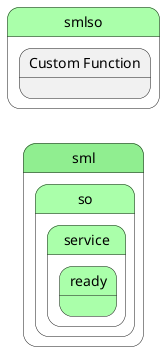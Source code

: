 @startuml
left to right direction


state "sml" as sml #lightgreen {
state "so" as smlso #aaffaa {
}
}


state "smlso" as pstatename #aaffaa {
    state "Custom Function" as sofunction {
    }
}

        state "sml" as sml #lightgreen {
state "so" as smlso #aaffaa {
state "service" as smlsoservice #aaffaa {
state "ready" as smlsoserviceready #aaffaa {
}
}
}
}






@enduml
